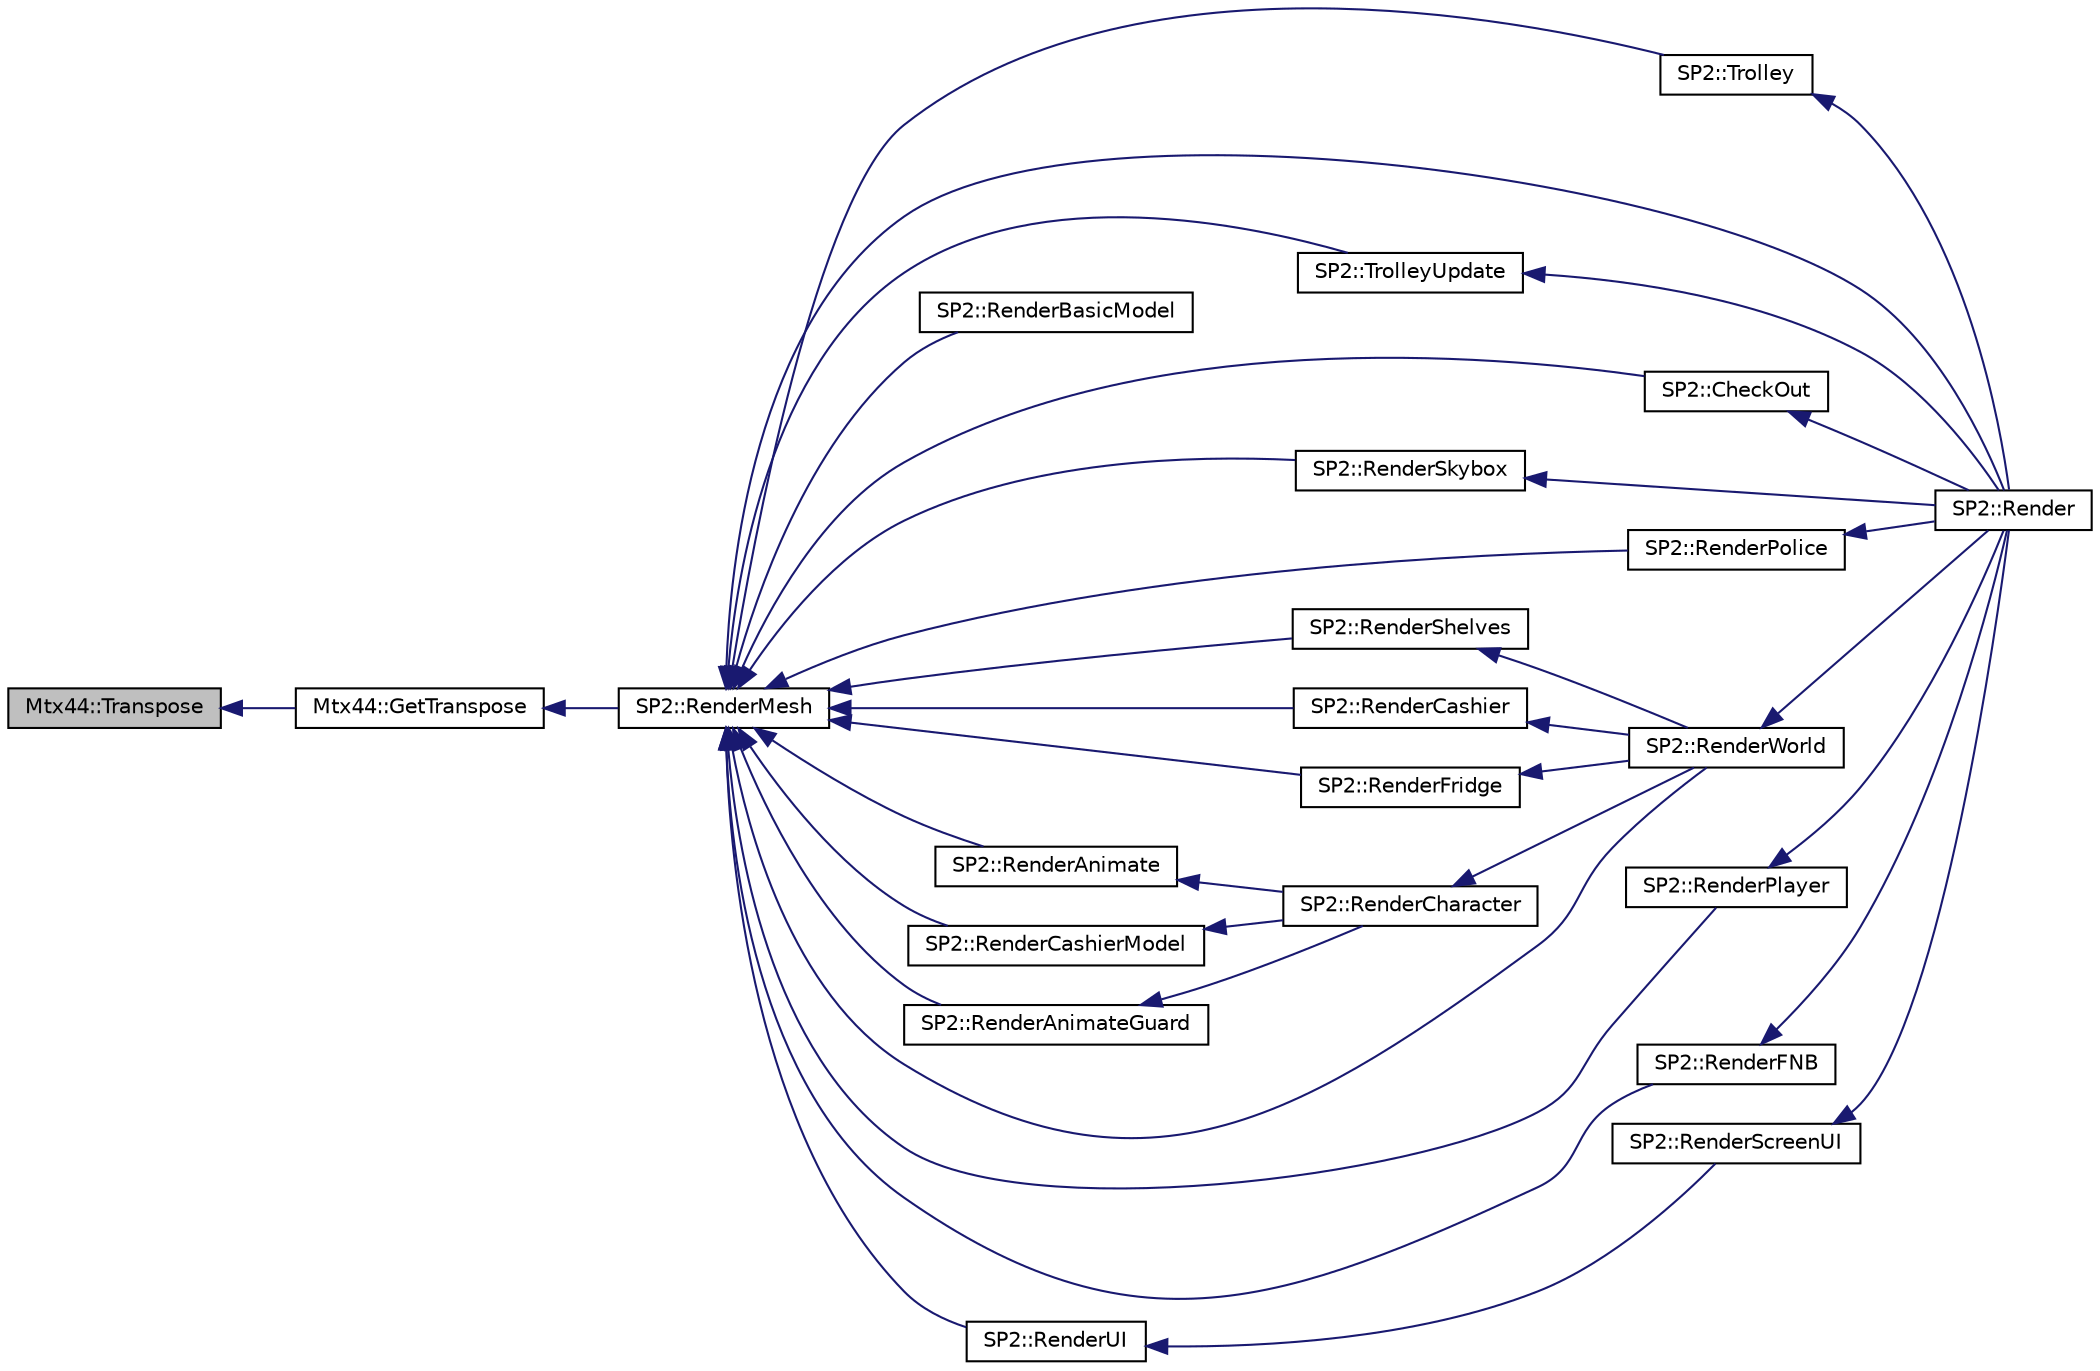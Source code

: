 digraph "Mtx44::Transpose"
{
  bgcolor="transparent";
  edge [fontname="Helvetica",fontsize="10",labelfontname="Helvetica",labelfontsize="10"];
  node [fontname="Helvetica",fontsize="10",shape=record];
  rankdir="LR";
  Node1 [label="Mtx44::Transpose",height=0.2,width=0.4,color="black", fillcolor="grey75", style="filled", fontcolor="black"];
  Node1 -> Node2 [dir="back",color="midnightblue",fontsize="10",style="solid",fontname="Helvetica"];
  Node2 [label="Mtx44::GetTranspose",height=0.2,width=0.4,color="black",URL="$classMtx44.html#aebb16a0329c5237e314af0d75d8081fd",tooltip="Return a new matrix that is a transpose of this matrix. "];
  Node2 -> Node3 [dir="back",color="midnightblue",fontsize="10",style="solid",fontname="Helvetica"];
  Node3 [label="SP2::RenderMesh",height=0.2,width=0.4,color="black",URL="$classSP2.html#a87c33349b172e206bda7f1c03250b619"];
  Node3 -> Node4 [dir="back",color="midnightblue",fontsize="10",style="solid",fontname="Helvetica"];
  Node4 [label="SP2::Trolley",height=0.2,width=0.4,color="black",URL="$classSP2.html#a4db34fd691c1fd573314e97cd67018d2"];
  Node4 -> Node5 [dir="back",color="midnightblue",fontsize="10",style="solid",fontname="Helvetica"];
  Node5 [label="SP2::Render",height=0.2,width=0.4,color="black",URL="$classSP2.html#a90159ea511cadcc99364c6f75d108a71"];
  Node3 -> Node6 [dir="back",color="midnightblue",fontsize="10",style="solid",fontname="Helvetica"];
  Node6 [label="SP2::TrolleyUpdate",height=0.2,width=0.4,color="black",URL="$classSP2.html#aad07f77a1ec1a488c91483bcf29c3723"];
  Node6 -> Node5 [dir="back",color="midnightblue",fontsize="10",style="solid",fontname="Helvetica"];
  Node3 -> Node5 [dir="back",color="midnightblue",fontsize="10",style="solid",fontname="Helvetica"];
  Node3 -> Node7 [dir="back",color="midnightblue",fontsize="10",style="solid",fontname="Helvetica"];
  Node7 [label="SP2::RenderBasicModel",height=0.2,width=0.4,color="black",URL="$classSP2.html#ab0dd6ec77f23da01d9bf4bb5cb317892"];
  Node3 -> Node8 [dir="back",color="midnightblue",fontsize="10",style="solid",fontname="Helvetica"];
  Node8 [label="SP2::CheckOut",height=0.2,width=0.4,color="black",URL="$classSP2.html#a4036040754c9187fc27d70fa2025ce23"];
  Node8 -> Node5 [dir="back",color="midnightblue",fontsize="10",style="solid",fontname="Helvetica"];
  Node3 -> Node9 [dir="back",color="midnightblue",fontsize="10",style="solid",fontname="Helvetica"];
  Node9 [label="SP2::RenderSkybox",height=0.2,width=0.4,color="black",URL="$classSP2.html#a75139f304295fd0bfbf91080b49bc10c"];
  Node9 -> Node5 [dir="back",color="midnightblue",fontsize="10",style="solid",fontname="Helvetica"];
  Node3 -> Node10 [dir="back",color="midnightblue",fontsize="10",style="solid",fontname="Helvetica"];
  Node10 [label="SP2::RenderCashierModel",height=0.2,width=0.4,color="black",URL="$classSP2.html#a8ef9dc2ac971aa66fed381ebb7b52821"];
  Node10 -> Node11 [dir="back",color="midnightblue",fontsize="10",style="solid",fontname="Helvetica"];
  Node11 [label="SP2::RenderCharacter",height=0.2,width=0.4,color="black",URL="$classSP2.html#a1575e4510c94863f957f85a321ce0bab"];
  Node11 -> Node12 [dir="back",color="midnightblue",fontsize="10",style="solid",fontname="Helvetica"];
  Node12 [label="SP2::RenderWorld",height=0.2,width=0.4,color="black",URL="$classSP2.html#ae841ebf184eb3abf840bc54af48fb3c5"];
  Node12 -> Node5 [dir="back",color="midnightblue",fontsize="10",style="solid",fontname="Helvetica"];
  Node3 -> Node13 [dir="back",color="midnightblue",fontsize="10",style="solid",fontname="Helvetica"];
  Node13 [label="SP2::RenderPolice",height=0.2,width=0.4,color="black",URL="$classSP2.html#a9a3e14f5fff0d9412f11df54ed578c13"];
  Node13 -> Node5 [dir="back",color="midnightblue",fontsize="10",style="solid",fontname="Helvetica"];
  Node3 -> Node14 [dir="back",color="midnightblue",fontsize="10",style="solid",fontname="Helvetica"];
  Node14 [label="SP2::RenderCashier",height=0.2,width=0.4,color="black",URL="$classSP2.html#aef63cecb704d08d6f01e8862f1560878"];
  Node14 -> Node12 [dir="back",color="midnightblue",fontsize="10",style="solid",fontname="Helvetica"];
  Node3 -> Node15 [dir="back",color="midnightblue",fontsize="10",style="solid",fontname="Helvetica"];
  Node15 [label="SP2::RenderFridge",height=0.2,width=0.4,color="black",URL="$classSP2.html#a55ac9c42c9a10b7b54d2719e4e983d8f"];
  Node15 -> Node12 [dir="back",color="midnightblue",fontsize="10",style="solid",fontname="Helvetica"];
  Node3 -> Node16 [dir="back",color="midnightblue",fontsize="10",style="solid",fontname="Helvetica"];
  Node16 [label="SP2::RenderShelves",height=0.2,width=0.4,color="black",URL="$classSP2.html#aaf03567aeab1b20fe09c1fd2846e3524"];
  Node16 -> Node12 [dir="back",color="midnightblue",fontsize="10",style="solid",fontname="Helvetica"];
  Node3 -> Node12 [dir="back",color="midnightblue",fontsize="10",style="solid",fontname="Helvetica"];
  Node3 -> Node17 [dir="back",color="midnightblue",fontsize="10",style="solid",fontname="Helvetica"];
  Node17 [label="SP2::RenderAnimateGuard",height=0.2,width=0.4,color="black",URL="$classSP2.html#aa007905a025491bafb48055b1c9d4b57"];
  Node17 -> Node11 [dir="back",color="midnightblue",fontsize="10",style="solid",fontname="Helvetica"];
  Node3 -> Node18 [dir="back",color="midnightblue",fontsize="10",style="solid",fontname="Helvetica"];
  Node18 [label="SP2::RenderAnimate",height=0.2,width=0.4,color="black",URL="$classSP2.html#aa2c2a45e6c1ad55242fb4cef5601723f"];
  Node18 -> Node11 [dir="back",color="midnightblue",fontsize="10",style="solid",fontname="Helvetica"];
  Node3 -> Node19 [dir="back",color="midnightblue",fontsize="10",style="solid",fontname="Helvetica"];
  Node19 [label="SP2::RenderPlayer",height=0.2,width=0.4,color="black",URL="$classSP2.html#a4e58b7099316f5913fc77ea5061bc48c"];
  Node19 -> Node5 [dir="back",color="midnightblue",fontsize="10",style="solid",fontname="Helvetica"];
  Node3 -> Node20 [dir="back",color="midnightblue",fontsize="10",style="solid",fontname="Helvetica"];
  Node20 [label="SP2::RenderFNB",height=0.2,width=0.4,color="black",URL="$classSP2.html#adba986149ca1f4881677bec02996ee76"];
  Node20 -> Node5 [dir="back",color="midnightblue",fontsize="10",style="solid",fontname="Helvetica"];
  Node3 -> Node21 [dir="back",color="midnightblue",fontsize="10",style="solid",fontname="Helvetica"];
  Node21 [label="SP2::RenderUI",height=0.2,width=0.4,color="black",URL="$classSP2.html#a4466b1e27a706fd6f0a7491a6a242eee"];
  Node21 -> Node22 [dir="back",color="midnightblue",fontsize="10",style="solid",fontname="Helvetica"];
  Node22 [label="SP2::RenderScreenUI",height=0.2,width=0.4,color="black",URL="$classSP2.html#ac3b1e7055739e49059f10886e828eaa1"];
  Node22 -> Node5 [dir="back",color="midnightblue",fontsize="10",style="solid",fontname="Helvetica"];
}
